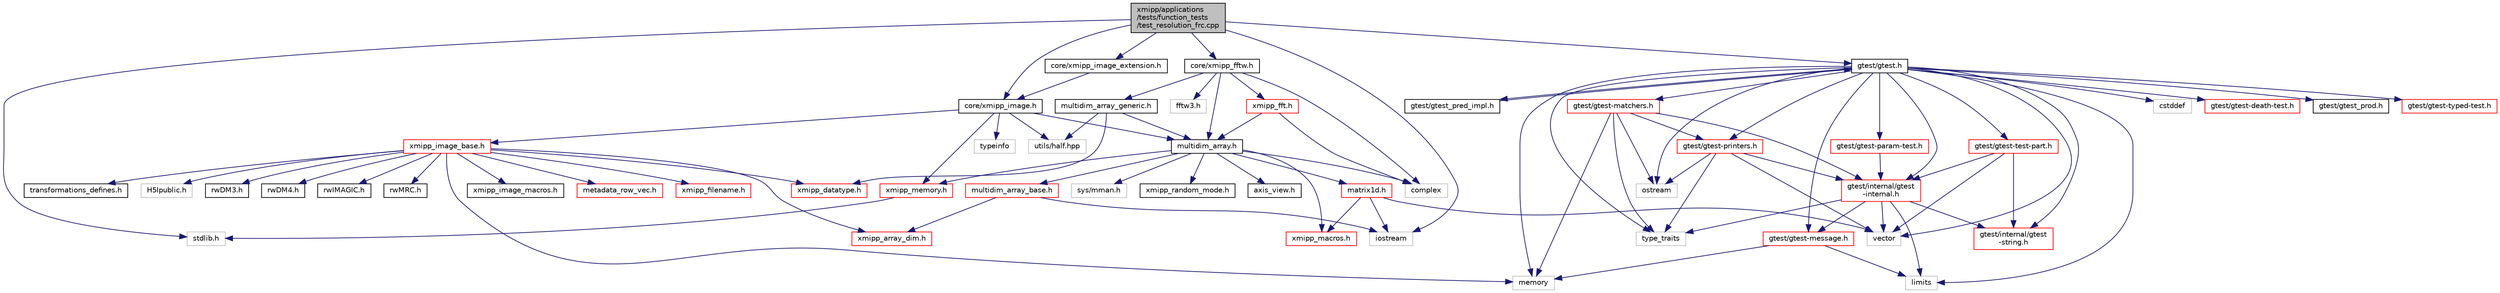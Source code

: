 digraph "xmipp/applications/tests/function_tests/test_resolution_frc.cpp"
{
  edge [fontname="Helvetica",fontsize="10",labelfontname="Helvetica",labelfontsize="10"];
  node [fontname="Helvetica",fontsize="10",shape=record];
  Node0 [label="xmipp/applications\l/tests/function_tests\l/test_resolution_frc.cpp",height=0.2,width=0.4,color="black", fillcolor="grey75", style="filled", fontcolor="black"];
  Node0 -> Node1 [color="midnightblue",fontsize="10",style="solid",fontname="Helvetica"];
  Node1 [label="stdlib.h",height=0.2,width=0.4,color="grey75", fillcolor="white", style="filled"];
  Node0 -> Node2 [color="midnightblue",fontsize="10",style="solid",fontname="Helvetica"];
  Node2 [label="core/xmipp_image.h",height=0.2,width=0.4,color="black", fillcolor="white", style="filled",URL="$xmipp__image_8h.html"];
  Node2 -> Node3 [color="midnightblue",fontsize="10",style="solid",fontname="Helvetica"];
  Node3 [label="typeinfo",height=0.2,width=0.4,color="grey75", fillcolor="white", style="filled"];
  Node2 -> Node4 [color="midnightblue",fontsize="10",style="solid",fontname="Helvetica"];
  Node4 [label="multidim_array.h",height=0.2,width=0.4,color="black", fillcolor="white", style="filled",URL="$multidim__array_8h.html"];
  Node4 -> Node5 [color="midnightblue",fontsize="10",style="solid",fontname="Helvetica"];
  Node5 [label="xmipp_macros.h",height=0.2,width=0.4,color="red", fillcolor="white", style="filled",URL="$xmipp__macros_8h.html"];
  Node4 -> Node8 [color="midnightblue",fontsize="10",style="solid",fontname="Helvetica"];
  Node8 [label="sys/mman.h",height=0.2,width=0.4,color="grey75", fillcolor="white", style="filled"];
  Node4 -> Node9 [color="midnightblue",fontsize="10",style="solid",fontname="Helvetica"];
  Node9 [label="complex",height=0.2,width=0.4,color="grey75", fillcolor="white", style="filled"];
  Node4 -> Node10 [color="midnightblue",fontsize="10",style="solid",fontname="Helvetica"];
  Node10 [label="matrix1d.h",height=0.2,width=0.4,color="red", fillcolor="white", style="filled",URL="$matrix1d_8h.html"];
  Node10 -> Node11 [color="midnightblue",fontsize="10",style="solid",fontname="Helvetica"];
  Node11 [label="iostream",height=0.2,width=0.4,color="grey75", fillcolor="white", style="filled"];
  Node10 -> Node13 [color="midnightblue",fontsize="10",style="solid",fontname="Helvetica"];
  Node13 [label="vector",height=0.2,width=0.4,color="grey75", fillcolor="white", style="filled"];
  Node10 -> Node5 [color="midnightblue",fontsize="10",style="solid",fontname="Helvetica"];
  Node4 -> Node18 [color="midnightblue",fontsize="10",style="solid",fontname="Helvetica"];
  Node18 [label="xmipp_random_mode.h",height=0.2,width=0.4,color="black", fillcolor="white", style="filled",URL="$xmipp__random__mode_8h.html"];
  Node4 -> Node19 [color="midnightblue",fontsize="10",style="solid",fontname="Helvetica"];
  Node19 [label="multidim_array_base.h",height=0.2,width=0.4,color="red", fillcolor="white", style="filled",URL="$multidim__array__base_8h.html"];
  Node19 -> Node11 [color="midnightblue",fontsize="10",style="solid",fontname="Helvetica"];
  Node19 -> Node21 [color="midnightblue",fontsize="10",style="solid",fontname="Helvetica"];
  Node21 [label="xmipp_array_dim.h",height=0.2,width=0.4,color="red", fillcolor="white", style="filled",URL="$xmipp__array__dim_8h.html"];
  Node4 -> Node23 [color="midnightblue",fontsize="10",style="solid",fontname="Helvetica"];
  Node23 [label="xmipp_memory.h",height=0.2,width=0.4,color="red", fillcolor="white", style="filled",URL="$xmipp__memory_8h.html"];
  Node23 -> Node1 [color="midnightblue",fontsize="10",style="solid",fontname="Helvetica"];
  Node4 -> Node24 [color="midnightblue",fontsize="10",style="solid",fontname="Helvetica"];
  Node24 [label="axis_view.h",height=0.2,width=0.4,color="black", fillcolor="white", style="filled",URL="$axis__view_8h.html"];
  Node2 -> Node25 [color="midnightblue",fontsize="10",style="solid",fontname="Helvetica"];
  Node25 [label="xmipp_image_base.h",height=0.2,width=0.4,color="red", fillcolor="white", style="filled",URL="$xmipp__image__base_8h.html"];
  Node25 -> Node26 [color="midnightblue",fontsize="10",style="solid",fontname="Helvetica"];
  Node26 [label="memory",height=0.2,width=0.4,color="grey75", fillcolor="white", style="filled"];
  Node25 -> Node27 [color="midnightblue",fontsize="10",style="solid",fontname="Helvetica"];
  Node27 [label="xmipp_image_macros.h",height=0.2,width=0.4,color="black", fillcolor="white", style="filled",URL="$xmipp__image__macros_8h.html"];
  Node25 -> Node28 [color="midnightblue",fontsize="10",style="solid",fontname="Helvetica"];
  Node28 [label="xmipp_datatype.h",height=0.2,width=0.4,color="red", fillcolor="white", style="filled",URL="$xmipp__datatype_8h.html"];
  Node25 -> Node29 [color="midnightblue",fontsize="10",style="solid",fontname="Helvetica"];
  Node29 [label="metadata_row_vec.h",height=0.2,width=0.4,color="red", fillcolor="white", style="filled",URL="$metadata__row__vec_8h.html"];
  Node25 -> Node21 [color="midnightblue",fontsize="10",style="solid",fontname="Helvetica"];
  Node25 -> Node36 [color="midnightblue",fontsize="10",style="solid",fontname="Helvetica"];
  Node36 [label="xmipp_filename.h",height=0.2,width=0.4,color="red", fillcolor="white", style="filled",URL="$xmipp__filename_8h.html"];
  Node25 -> Node39 [color="midnightblue",fontsize="10",style="solid",fontname="Helvetica"];
  Node39 [label="transformations_defines.h",height=0.2,width=0.4,color="black", fillcolor="white", style="filled",URL="$transformations__defines_8h.html"];
  Node25 -> Node40 [color="midnightblue",fontsize="10",style="solid",fontname="Helvetica"];
  Node40 [label="H5Ipublic.h",height=0.2,width=0.4,color="grey75", fillcolor="white", style="filled"];
  Node25 -> Node41 [color="midnightblue",fontsize="10",style="solid",fontname="Helvetica"];
  Node41 [label="rwDM3.h",height=0.2,width=0.4,color="black", fillcolor="white", style="filled",URL="$rwDM3_8h.html"];
  Node25 -> Node42 [color="midnightblue",fontsize="10",style="solid",fontname="Helvetica"];
  Node42 [label="rwDM4.h",height=0.2,width=0.4,color="black", fillcolor="white", style="filled",URL="$rwDM4_8h.html"];
  Node25 -> Node43 [color="midnightblue",fontsize="10",style="solid",fontname="Helvetica"];
  Node43 [label="rwIMAGIC.h",height=0.2,width=0.4,color="black", fillcolor="white", style="filled",URL="$rwIMAGIC_8h.html"];
  Node25 -> Node44 [color="midnightblue",fontsize="10",style="solid",fontname="Helvetica"];
  Node44 [label="rwMRC.h",height=0.2,width=0.4,color="black", fillcolor="white", style="filled",URL="$rwMRC_8h.html"];
  Node2 -> Node23 [color="midnightblue",fontsize="10",style="solid",fontname="Helvetica"];
  Node2 -> Node55 [color="midnightblue",fontsize="10",style="solid",fontname="Helvetica"];
  Node55 [label="utils/half.hpp",height=0.2,width=0.4,color="grey75", fillcolor="white", style="filled"];
  Node0 -> Node56 [color="midnightblue",fontsize="10",style="solid",fontname="Helvetica"];
  Node56 [label="core/xmipp_image_extension.h",height=0.2,width=0.4,color="black", fillcolor="white", style="filled",URL="$xmipp__image__extension_8h.html"];
  Node56 -> Node2 [color="midnightblue",fontsize="10",style="solid",fontname="Helvetica"];
  Node0 -> Node11 [color="midnightblue",fontsize="10",style="solid",fontname="Helvetica"];
  Node0 -> Node57 [color="midnightblue",fontsize="10",style="solid",fontname="Helvetica"];
  Node57 [label="gtest/gtest.h",height=0.2,width=0.4,color="black", fillcolor="white", style="filled",URL="$gtest_8h.html"];
  Node57 -> Node58 [color="midnightblue",fontsize="10",style="solid",fontname="Helvetica"];
  Node58 [label="cstddef",height=0.2,width=0.4,color="grey75", fillcolor="white", style="filled"];
  Node57 -> Node59 [color="midnightblue",fontsize="10",style="solid",fontname="Helvetica"];
  Node59 [label="limits",height=0.2,width=0.4,color="grey75", fillcolor="white", style="filled"];
  Node57 -> Node26 [color="midnightblue",fontsize="10",style="solid",fontname="Helvetica"];
  Node57 -> Node60 [color="midnightblue",fontsize="10",style="solid",fontname="Helvetica"];
  Node60 [label="ostream",height=0.2,width=0.4,color="grey75", fillcolor="white", style="filled"];
  Node57 -> Node61 [color="midnightblue",fontsize="10",style="solid",fontname="Helvetica"];
  Node61 [label="type_traits",height=0.2,width=0.4,color="grey75", fillcolor="white", style="filled"];
  Node57 -> Node13 [color="midnightblue",fontsize="10",style="solid",fontname="Helvetica"];
  Node57 -> Node62 [color="midnightblue",fontsize="10",style="solid",fontname="Helvetica"];
  Node62 [label="gtest/internal/gtest\l-internal.h",height=0.2,width=0.4,color="red", fillcolor="white", style="filled",URL="$gtest-internal_8h.html"];
  Node62 -> Node59 [color="midnightblue",fontsize="10",style="solid",fontname="Helvetica"];
  Node62 -> Node61 [color="midnightblue",fontsize="10",style="solid",fontname="Helvetica"];
  Node62 -> Node13 [color="midnightblue",fontsize="10",style="solid",fontname="Helvetica"];
  Node62 -> Node79 [color="midnightblue",fontsize="10",style="solid",fontname="Helvetica"];
  Node79 [label="gtest/gtest-message.h",height=0.2,width=0.4,color="red", fillcolor="white", style="filled",URL="$gtest-message_8h.html"];
  Node79 -> Node59 [color="midnightblue",fontsize="10",style="solid",fontname="Helvetica"];
  Node79 -> Node26 [color="midnightblue",fontsize="10",style="solid",fontname="Helvetica"];
  Node62 -> Node81 [color="midnightblue",fontsize="10",style="solid",fontname="Helvetica"];
  Node81 [label="gtest/internal/gtest\l-string.h",height=0.2,width=0.4,color="red", fillcolor="white", style="filled",URL="$gtest-string_8h.html"];
  Node57 -> Node81 [color="midnightblue",fontsize="10",style="solid",fontname="Helvetica"];
  Node57 -> Node83 [color="midnightblue",fontsize="10",style="solid",fontname="Helvetica"];
  Node83 [label="gtest/gtest-death-test.h",height=0.2,width=0.4,color="red", fillcolor="white", style="filled",URL="$gtest-death-test_8h.html"];
  Node57 -> Node85 [color="midnightblue",fontsize="10",style="solid",fontname="Helvetica"];
  Node85 [label="gtest/gtest-matchers.h",height=0.2,width=0.4,color="red", fillcolor="white", style="filled",URL="$gtest-matchers_8h.html"];
  Node85 -> Node26 [color="midnightblue",fontsize="10",style="solid",fontname="Helvetica"];
  Node85 -> Node60 [color="midnightblue",fontsize="10",style="solid",fontname="Helvetica"];
  Node85 -> Node61 [color="midnightblue",fontsize="10",style="solid",fontname="Helvetica"];
  Node85 -> Node86 [color="midnightblue",fontsize="10",style="solid",fontname="Helvetica"];
  Node86 [label="gtest/gtest-printers.h",height=0.2,width=0.4,color="red", fillcolor="white", style="filled",URL="$gtest-printers_8h.html"];
  Node86 -> Node60 [color="midnightblue",fontsize="10",style="solid",fontname="Helvetica"];
  Node86 -> Node61 [color="midnightblue",fontsize="10",style="solid",fontname="Helvetica"];
  Node86 -> Node13 [color="midnightblue",fontsize="10",style="solid",fontname="Helvetica"];
  Node86 -> Node62 [color="midnightblue",fontsize="10",style="solid",fontname="Helvetica"];
  Node85 -> Node62 [color="midnightblue",fontsize="10",style="solid",fontname="Helvetica"];
  Node57 -> Node79 [color="midnightblue",fontsize="10",style="solid",fontname="Helvetica"];
  Node57 -> Node89 [color="midnightblue",fontsize="10",style="solid",fontname="Helvetica"];
  Node89 [label="gtest/gtest-param-test.h",height=0.2,width=0.4,color="red", fillcolor="white", style="filled",URL="$gtest-param-test_8h.html"];
  Node89 -> Node62 [color="midnightblue",fontsize="10",style="solid",fontname="Helvetica"];
  Node57 -> Node86 [color="midnightblue",fontsize="10",style="solid",fontname="Helvetica"];
  Node57 -> Node93 [color="midnightblue",fontsize="10",style="solid",fontname="Helvetica"];
  Node93 [label="gtest/gtest_prod.h",height=0.2,width=0.4,color="black", fillcolor="white", style="filled",URL="$gtest__prod_8h.html"];
  Node57 -> Node94 [color="midnightblue",fontsize="10",style="solid",fontname="Helvetica"];
  Node94 [label="gtest/gtest-test-part.h",height=0.2,width=0.4,color="red", fillcolor="white", style="filled",URL="$gtest-test-part_8h.html"];
  Node94 -> Node13 [color="midnightblue",fontsize="10",style="solid",fontname="Helvetica"];
  Node94 -> Node62 [color="midnightblue",fontsize="10",style="solid",fontname="Helvetica"];
  Node94 -> Node81 [color="midnightblue",fontsize="10",style="solid",fontname="Helvetica"];
  Node57 -> Node96 [color="midnightblue",fontsize="10",style="solid",fontname="Helvetica"];
  Node96 [label="gtest/gtest-typed-test.h",height=0.2,width=0.4,color="red", fillcolor="white", style="filled",URL="$gtest-typed-test_8h.html"];
  Node57 -> Node97 [color="midnightblue",fontsize="10",style="solid",fontname="Helvetica"];
  Node97 [label="gtest/gtest_pred_impl.h",height=0.2,width=0.4,color="black", fillcolor="white", style="filled",URL="$gtest__pred__impl_8h.html"];
  Node97 -> Node57 [color="midnightblue",fontsize="10",style="solid",fontname="Helvetica"];
  Node0 -> Node98 [color="midnightblue",fontsize="10",style="solid",fontname="Helvetica"];
  Node98 [label="core/xmipp_fftw.h",height=0.2,width=0.4,color="black", fillcolor="white", style="filled",URL="$xmipp__fftw_8h.html"];
  Node98 -> Node9 [color="midnightblue",fontsize="10",style="solid",fontname="Helvetica"];
  Node98 -> Node99 [color="midnightblue",fontsize="10",style="solid",fontname="Helvetica"];
  Node99 [label="fftw3.h",height=0.2,width=0.4,color="grey75", fillcolor="white", style="filled"];
  Node98 -> Node4 [color="midnightblue",fontsize="10",style="solid",fontname="Helvetica"];
  Node98 -> Node100 [color="midnightblue",fontsize="10",style="solid",fontname="Helvetica"];
  Node100 [label="multidim_array_generic.h",height=0.2,width=0.4,color="black", fillcolor="white", style="filled",URL="$multidim__array__generic_8h.html"];
  Node100 -> Node28 [color="midnightblue",fontsize="10",style="solid",fontname="Helvetica"];
  Node100 -> Node4 [color="midnightblue",fontsize="10",style="solid",fontname="Helvetica"];
  Node100 -> Node55 [color="midnightblue",fontsize="10",style="solid",fontname="Helvetica"];
  Node98 -> Node101 [color="midnightblue",fontsize="10",style="solid",fontname="Helvetica"];
  Node101 [label="xmipp_fft.h",height=0.2,width=0.4,color="red", fillcolor="white", style="filled",URL="$xmipp__fft_8h.html"];
  Node101 -> Node9 [color="midnightblue",fontsize="10",style="solid",fontname="Helvetica"];
  Node101 -> Node4 [color="midnightblue",fontsize="10",style="solid",fontname="Helvetica"];
}
